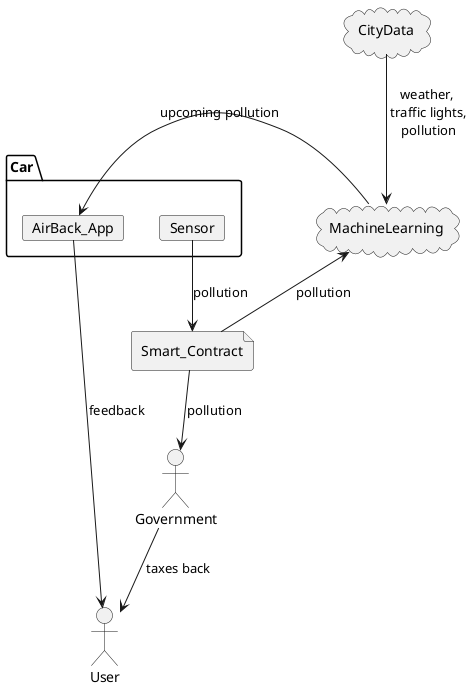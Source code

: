 @startuml bet_oracle
actor User
actor Government
package "Car" {
    card AirBack_App
    card Sensor
}
file Smart_Contract
cloud MachineLearning
cloud CityData

User <-- AirBack_App : feedback
AirBack_App <-- MachineLearning : upcoming pollution
MachineLearning <-- Smart_Contract : pollution
Smart_Contract --> Government : pollution
Government --> User : taxes back
Sensor --> Smart_Contract : pollution
CityData --> MachineLearning : weather,\n traffic lights,\n pollution
@enduml